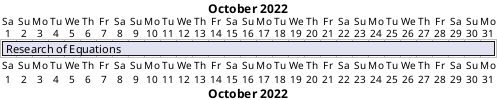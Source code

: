 @startgantt
Project starts 2022-10-01

[Research of Equations] starts 2022-10-01
[Research of Equations] ends 2022-10-31

@endgantt